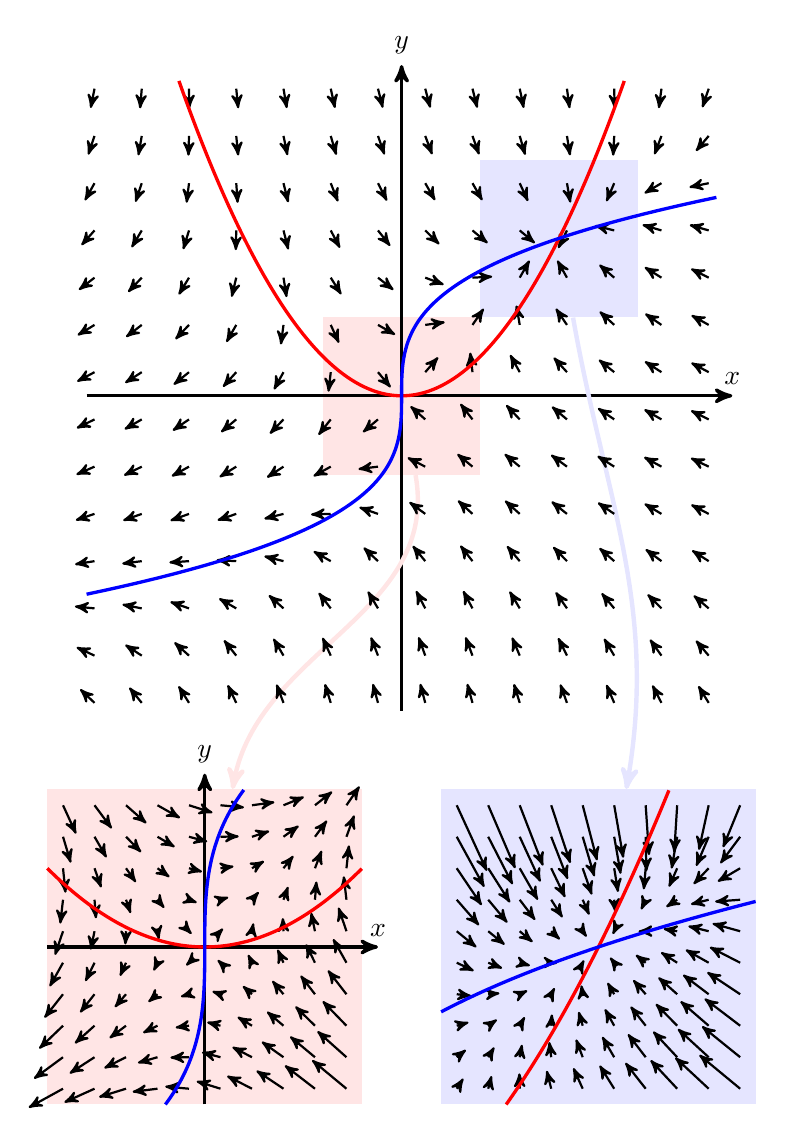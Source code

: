 \begin{tikzpicture}[>=latex, >=stealth', auto, node distance=2cm, scale=2]

    \begin{pgfonlayer}{background}
        \node[fill=red!10, minimum width=2cm, minimum height=2cm] (centerref) at (0,0) {};
        \node[fill=blue!10, minimum width=2cm, minimum height=2cm] (oneoneref) at (1,1) {};
    \end{pgfonlayer}

    \foreach \x in {-1.95,-1.65,...,1.951} {
        \foreach \y in {-1.95,-1.65,...,1.951} {
            \pgfmathsetmacro{\dx}{(\y - (\x*\x))}
            \pgfmathsetmacro{\dy}{(\x - (\y^3))}
            \pgfmathsetmacro{\mag}{(8*sqrt((\dx*\dx)+(\dy*\dy)) + 0.0)}
            % \draw[blue!50, ->] ({\x}, {\y}) -- ++(
            %     {\dx * 0},
            %     {\dy / sqrt(\dy*\dy + 0.0) / 10}
            % );
            % \draw[red!50, ->] ({\x}, {\y}) -- ++(
            %     {\dx / sqrt(\dx*\dx + 0.0) / 10},
            %     {\dy * 0}
            % );
            \draw[->, thick] ({\x}, {\y}) -- ++(
                {\dx / \mag},
                {\dy / \mag}
            );
        }
    }
    \draw[very thick, red, domain=-1.414:1.414, smooth, variable=\x, samples=100]
        plot ({\x}, {\x * \x});
    \draw[very thick, blue, domain=-1.26:1.26, smooth, variable=\x, samples=100]
        plot ({\x ^ 3}, {\x});


    \begin{pgfonlayer}{background}
        \draw[very thick, ->] ( -2,0) -- (2.1, 0) node[anchor=south]{$x$};
        \draw[very thick, ->] (0, -2) -- (0, 2.1) node[anchor=south]{$y$};
    \end{pgfonlayer}


    \begin{scope}[yshift=-3.5cm, xshift=-1.25cm, scale=2]
        \begin{pgfonlayer}{background}
            \node[fill=red!10, minimum width=4cm, minimum height=4cm] (center) at (0,0) {};
        \end{pgfonlayer}
        \foreach \x in {-0.45,-0.35,...,0.451} {
            \foreach \y in {-0.45,-0.35,...,0.451} {
                \pgfmathsetmacro{\dx}{(\y - (\x*\x))}
                \pgfmathsetmacro{\dy}{(\x - (\y^3))}
                \pgfmathsetmacro{\mag}{(6)}
                \draw[->, thick] ({\x}, {\y}) -- ++(
                    {\dx / \mag},
                    {\dy / \mag}
                );
            }
        }
        \draw[very thick, red, domain=-0.5:0.5, smooth, variable=\x, samples=100]
            plot ({\x}, {\x * \x});
        \draw[very thick, blue, domain=-0.5:0.5, smooth, variable=\x, samples=100]
            plot ({\x ^ 3}, {\x});

        \begin{pgfonlayer}{background}
            \draw[very thick, ->] ( -0.5,0) -- (0.55, 0) node[anchor=south]{$x$};
            \draw[very thick, ->] (0, -0.5) -- (0, 0.55) node[anchor=south]{$y$};
        \end{pgfonlayer}
    \end{scope}

    \begin{scope}[yshift=-3.5cm, xshift=1.25cm, scale=2, yshift=-1cm, xshift=-1cm]
        \begin{pgfonlayer}{background}
            \node[fill=blue!10, minimum width=4cm, minimum height=4cm] (oneone) at (1,1) {};
        \end{pgfonlayer}
        \foreach \x in {0.55,0.65,...,1.451} {
            \foreach \y in {0.55,0.65,...,1.451} {
                \pgfmathsetmacro{\dx}{(\y - (\x*\x))}
                \pgfmathsetmacro{\dy}{(\x - (\y^3))}
                \pgfmathsetmacro{\mag}{(12)}
                \draw[->, thick] ({\x}, {\y}) -- ++(
                    {\dx / \mag},
                    {\dy / \mag}
                );
            }
        }
        \draw[very thick, red, domain=0.707:1.225, smooth, variable=\x, samples=100]
            plot ({\x}, {\x * \x});
        \draw[very thick, blue, domain=0.794:1.145, smooth, variable=\x, samples=100]
            plot ({\x ^ 3}, {\x});
    \end{scope}

    \begin{pgfonlayer}{background}
        \draw[draw=red!10, ultra thick, ->] (centerref) to[out=-80, in=80] (center);
        \draw[draw=blue!10, ultra thick, ->] (oneoneref) to[out=-80, in=80] (oneone);
    \end{pgfonlayer}

    % \node at (0, -2.5) {
    %     $\begin{aligned}
    %         \dot{x} &= y - x^2 \\
    %         \dot{y} &= x - y^3
    %     \end{aligned}$
    % };

\end{tikzpicture}
